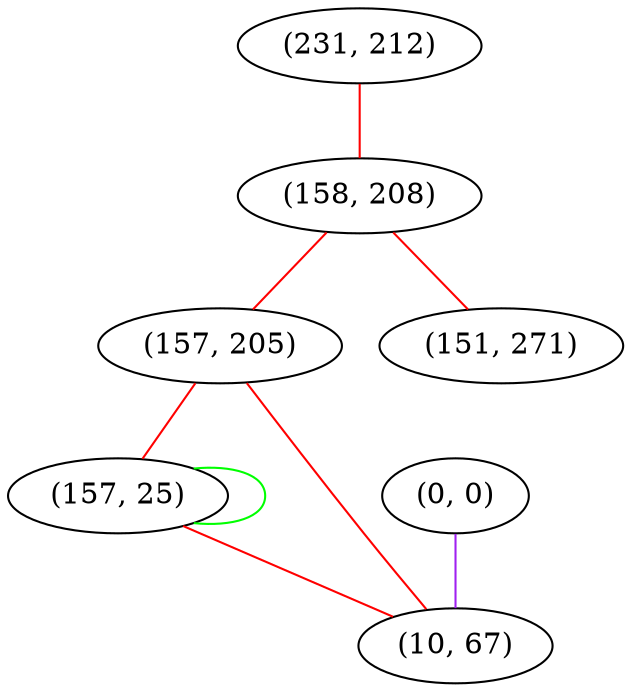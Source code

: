 graph "" {
"(231, 212)";
"(0, 0)";
"(158, 208)";
"(157, 205)";
"(157, 25)";
"(10, 67)";
"(151, 271)";
"(231, 212)" -- "(158, 208)"  [color=red, key=0, weight=1];
"(0, 0)" -- "(10, 67)"  [color=purple, key=0, weight=4];
"(158, 208)" -- "(151, 271)"  [color=red, key=0, weight=1];
"(158, 208)" -- "(157, 205)"  [color=red, key=0, weight=1];
"(157, 205)" -- "(157, 25)"  [color=red, key=0, weight=1];
"(157, 205)" -- "(10, 67)"  [color=red, key=0, weight=1];
"(157, 25)" -- "(157, 25)"  [color=green, key=0, weight=2];
"(157, 25)" -- "(10, 67)"  [color=red, key=0, weight=1];
}
